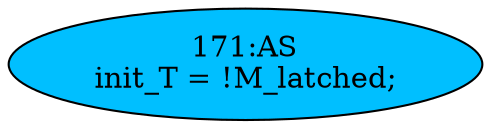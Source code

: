 strict digraph "" {
	node [label="\N"];
	"171:AS"	 [ast="<pyverilog.vparser.ast.Assign object at 0x7f1e4d7e2590>",
		def_var="['init_T']",
		fillcolor=deepskyblue,
		label="171:AS
init_T = !M_latched;",
		statements="[]",
		style=filled,
		typ=Assign,
		use_var="['M_latched']"];
}
